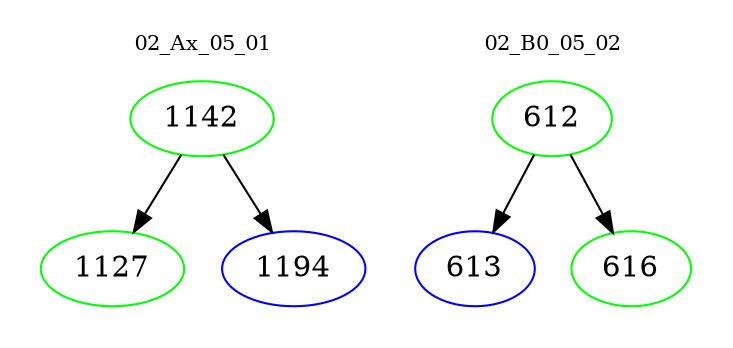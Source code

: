 digraph{
subgraph cluster_0 {
color = white
label = "02_Ax_05_01";
fontsize=10;
T0_1142 [label="1142", color="green"]
T0_1142 -> T0_1127 [color="black"]
T0_1127 [label="1127", color="green"]
T0_1142 -> T0_1194 [color="black"]
T0_1194 [label="1194", color="blue"]
}
subgraph cluster_1 {
color = white
label = "02_B0_05_02";
fontsize=10;
T1_612 [label="612", color="green"]
T1_612 -> T1_613 [color="black"]
T1_613 [label="613", color="blue"]
T1_612 -> T1_616 [color="black"]
T1_616 [label="616", color="green"]
}
}
